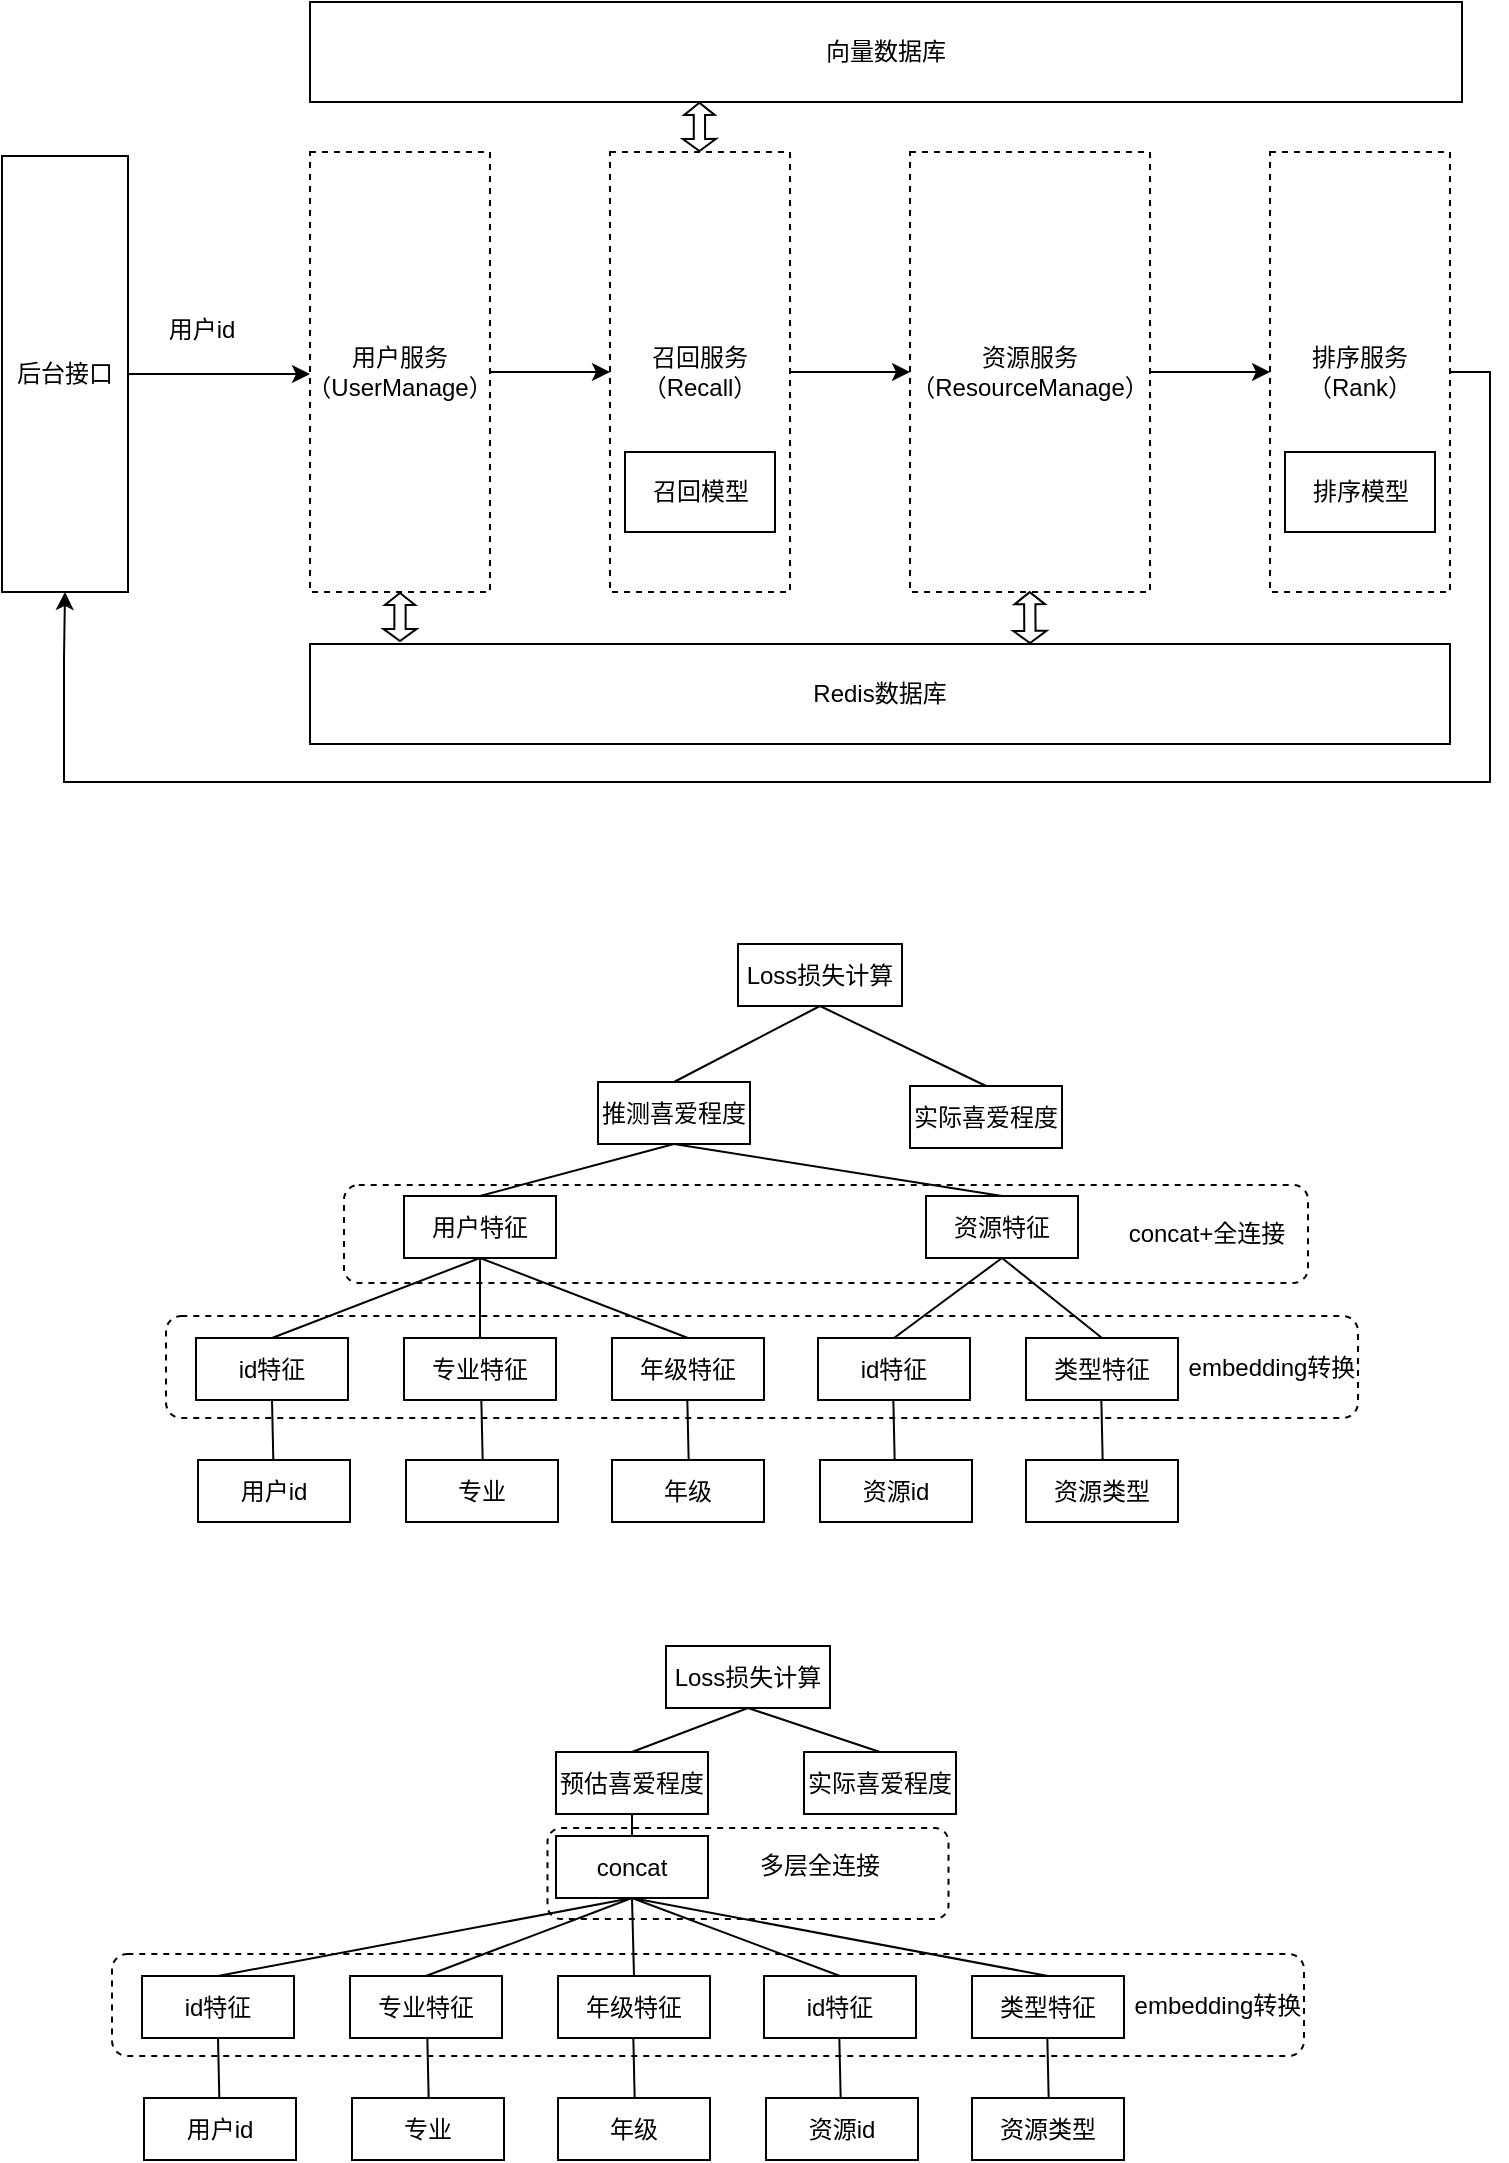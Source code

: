 <mxfile version="20.0.1" type="github">
  <diagram id="Lwo202QxARIkGxvLDYhw" name="第 1 页">
    <mxGraphModel dx="877" dy="454" grid="0" gridSize="10" guides="1" tooltips="1" connect="1" arrows="1" fold="1" page="1" pageScale="1" pageWidth="827" pageHeight="1169" math="0" shadow="0">
      <root>
        <mxCell id="0" />
        <mxCell id="1" parent="0" />
        <mxCell id="vbJLPKbegI0LX4bT1NbD-107" value="" style="rounded=1;whiteSpace=wrap;html=1;dashed=1;" vertex="1" parent="1">
          <mxGeometry x="328.75" y="958" width="200.5" height="45.5" as="geometry" />
        </mxCell>
        <mxCell id="vbJLPKbegI0LX4bT1NbD-64" value="" style="rounded=1;whiteSpace=wrap;html=1;dashed=1;" vertex="1" parent="1">
          <mxGeometry x="227" y="636.5" width="482" height="49" as="geometry" />
        </mxCell>
        <mxCell id="vbJLPKbegI0LX4bT1NbD-62" value="" style="rounded=1;whiteSpace=wrap;html=1;dashed=1;" vertex="1" parent="1">
          <mxGeometry x="138" y="702" width="596" height="51" as="geometry" />
        </mxCell>
        <mxCell id="vbJLPKbegI0LX4bT1NbD-3" value="" style="edgeStyle=orthogonalEdgeStyle;rounded=0;orthogonalLoop=1;jettySize=auto;html=1;" edge="1" parent="1" source="vbJLPKbegI0LX4bT1NbD-1" target="vbJLPKbegI0LX4bT1NbD-2">
          <mxGeometry relative="1" as="geometry" />
        </mxCell>
        <mxCell id="vbJLPKbegI0LX4bT1NbD-1" value="用户服务（UserManage）" style="rounded=0;whiteSpace=wrap;html=1;dashed=1;" vertex="1" parent="1">
          <mxGeometry x="210" y="120" width="90" height="220" as="geometry" />
        </mxCell>
        <mxCell id="vbJLPKbegI0LX4bT1NbD-5" value="" style="edgeStyle=orthogonalEdgeStyle;rounded=0;orthogonalLoop=1;jettySize=auto;html=1;" edge="1" parent="1" source="vbJLPKbegI0LX4bT1NbD-2" target="vbJLPKbegI0LX4bT1NbD-4">
          <mxGeometry relative="1" as="geometry" />
        </mxCell>
        <mxCell id="vbJLPKbegI0LX4bT1NbD-2" value="召回服务（Recall）" style="rounded=0;whiteSpace=wrap;html=1;dashed=1;" vertex="1" parent="1">
          <mxGeometry x="360" y="120" width="90" height="220" as="geometry" />
        </mxCell>
        <mxCell id="vbJLPKbegI0LX4bT1NbD-7" value="" style="edgeStyle=orthogonalEdgeStyle;rounded=0;orthogonalLoop=1;jettySize=auto;html=1;" edge="1" parent="1" source="vbJLPKbegI0LX4bT1NbD-4" target="vbJLPKbegI0LX4bT1NbD-6">
          <mxGeometry relative="1" as="geometry" />
        </mxCell>
        <mxCell id="vbJLPKbegI0LX4bT1NbD-4" value="资源服务（ResourceManage）" style="rounded=0;whiteSpace=wrap;html=1;dashed=1;" vertex="1" parent="1">
          <mxGeometry x="510" y="120" width="120" height="220" as="geometry" />
        </mxCell>
        <mxCell id="vbJLPKbegI0LX4bT1NbD-23" style="edgeStyle=orthogonalEdgeStyle;rounded=0;orthogonalLoop=1;jettySize=auto;html=1;exitX=1;exitY=0.5;exitDx=0;exitDy=0;entryX=0.5;entryY=1;entryDx=0;entryDy=0;" edge="1" parent="1" source="vbJLPKbegI0LX4bT1NbD-6" target="vbJLPKbegI0LX4bT1NbD-21">
          <mxGeometry relative="1" as="geometry">
            <Array as="points">
              <mxPoint x="800" y="230" />
              <mxPoint x="800" y="435" />
              <mxPoint x="87" y="435" />
              <mxPoint x="87" y="373" />
            </Array>
          </mxGeometry>
        </mxCell>
        <mxCell id="vbJLPKbegI0LX4bT1NbD-6" value="排序服务（Rank）" style="rounded=0;whiteSpace=wrap;html=1;dashed=1;" vertex="1" parent="1">
          <mxGeometry x="690" y="120" width="90" height="220" as="geometry" />
        </mxCell>
        <mxCell id="vbJLPKbegI0LX4bT1NbD-13" value="Redis数据库" style="rounded=0;whiteSpace=wrap;html=1;" vertex="1" parent="1">
          <mxGeometry x="210" y="366" width="570" height="50" as="geometry" />
        </mxCell>
        <mxCell id="vbJLPKbegI0LX4bT1NbD-14" value="向量数据库" style="rounded=0;whiteSpace=wrap;html=1;" vertex="1" parent="1">
          <mxGeometry x="210" y="45" width="576" height="50" as="geometry" />
        </mxCell>
        <mxCell id="vbJLPKbegI0LX4bT1NbD-15" value="排序模型" style="rounded=0;whiteSpace=wrap;html=1;" vertex="1" parent="1">
          <mxGeometry x="697.5" y="270" width="75" height="40" as="geometry" />
        </mxCell>
        <mxCell id="vbJLPKbegI0LX4bT1NbD-16" value="召回模型" style="rounded=0;whiteSpace=wrap;html=1;" vertex="1" parent="1">
          <mxGeometry x="367.5" y="270" width="75" height="40" as="geometry" />
        </mxCell>
        <mxCell id="vbJLPKbegI0LX4bT1NbD-17" value="" style="shape=flexArrow;endArrow=classic;startArrow=classic;html=1;rounded=0;entryX=0.5;entryY=1;entryDx=0;entryDy=0;width=5.638;endSize=1.682;endWidth=8.525;startSize=1.682;startWidth=9.982;" edge="1" parent="1" target="vbJLPKbegI0LX4bT1NbD-1">
          <mxGeometry width="100" height="100" relative="1" as="geometry">
            <mxPoint x="255" y="365" as="sourcePoint" />
            <mxPoint x="180" y="340" as="targetPoint" />
          </mxGeometry>
        </mxCell>
        <mxCell id="vbJLPKbegI0LX4bT1NbD-18" value="" style="shape=flexArrow;endArrow=classic;startArrow=classic;html=1;rounded=0;entryX=0.5;entryY=1;entryDx=0;entryDy=0;width=5.638;endSize=1.682;endWidth=8.525;startSize=1.682;startWidth=9.982;" edge="1" parent="1">
          <mxGeometry width="100" height="100" relative="1" as="geometry">
            <mxPoint x="570" y="366" as="sourcePoint" />
            <mxPoint x="569.83" y="339.55" as="targetPoint" />
          </mxGeometry>
        </mxCell>
        <mxCell id="vbJLPKbegI0LX4bT1NbD-19" value="" style="shape=flexArrow;endArrow=classic;startArrow=classic;html=1;rounded=0;exitX=0.079;exitY=0.009;exitDx=0;exitDy=0;exitPerimeter=0;width=5.638;endSize=1.682;endWidth=8.525;startSize=1.682;startWidth=9.982;entryX=0.338;entryY=0.998;entryDx=0;entryDy=0;entryPerimeter=0;" edge="1" parent="1" target="vbJLPKbegI0LX4bT1NbD-14">
          <mxGeometry width="100" height="100" relative="1" as="geometry">
            <mxPoint x="404.74" y="120.0" as="sourcePoint" />
            <mxPoint x="404" y="95" as="targetPoint" />
          </mxGeometry>
        </mxCell>
        <mxCell id="vbJLPKbegI0LX4bT1NbD-22" value="" style="edgeStyle=orthogonalEdgeStyle;rounded=0;orthogonalLoop=1;jettySize=auto;html=1;" edge="1" parent="1" source="vbJLPKbegI0LX4bT1NbD-21" target="vbJLPKbegI0LX4bT1NbD-1">
          <mxGeometry relative="1" as="geometry">
            <Array as="points">
              <mxPoint x="118" y="230" />
              <mxPoint x="118" y="230" />
            </Array>
          </mxGeometry>
        </mxCell>
        <mxCell id="vbJLPKbegI0LX4bT1NbD-21" value="后台接口" style="rounded=0;whiteSpace=wrap;html=1;" vertex="1" parent="1">
          <mxGeometry x="56" y="122" width="63" height="218" as="geometry" />
        </mxCell>
        <mxCell id="vbJLPKbegI0LX4bT1NbD-24" value="用户id" style="text;html=1;strokeColor=none;fillColor=none;align=center;verticalAlign=middle;whiteSpace=wrap;rounded=0;" vertex="1" parent="1">
          <mxGeometry x="126" y="194" width="60" height="30" as="geometry" />
        </mxCell>
        <mxCell id="vbJLPKbegI0LX4bT1NbD-26" value="用户id" style="rounded=0;whiteSpace=wrap;html=1;" vertex="1" parent="1">
          <mxGeometry x="154" y="774" width="76" height="31" as="geometry" />
        </mxCell>
        <mxCell id="vbJLPKbegI0LX4bT1NbD-28" value="id特征" style="rounded=0;whiteSpace=wrap;html=1;" vertex="1" parent="1">
          <mxGeometry x="464" y="713" width="76" height="31" as="geometry" />
        </mxCell>
        <mxCell id="vbJLPKbegI0LX4bT1NbD-29" value="id特征" style="rounded=0;whiteSpace=wrap;html=1;" vertex="1" parent="1">
          <mxGeometry x="153" y="713" width="76" height="31" as="geometry" />
        </mxCell>
        <mxCell id="vbJLPKbegI0LX4bT1NbD-30" value="专业" style="rounded=0;whiteSpace=wrap;html=1;" vertex="1" parent="1">
          <mxGeometry x="258" y="774" width="76" height="31" as="geometry" />
        </mxCell>
        <mxCell id="vbJLPKbegI0LX4bT1NbD-31" value="年级" style="rounded=0;whiteSpace=wrap;html=1;" vertex="1" parent="1">
          <mxGeometry x="361" y="774" width="76" height="31" as="geometry" />
        </mxCell>
        <mxCell id="vbJLPKbegI0LX4bT1NbD-32" value="资源id" style="rounded=0;whiteSpace=wrap;html=1;" vertex="1" parent="1">
          <mxGeometry x="465" y="774" width="76" height="31" as="geometry" />
        </mxCell>
        <mxCell id="vbJLPKbegI0LX4bT1NbD-33" value="资源类型" style="rounded=0;whiteSpace=wrap;html=1;" vertex="1" parent="1">
          <mxGeometry x="568" y="774" width="76" height="31" as="geometry" />
        </mxCell>
        <mxCell id="vbJLPKbegI0LX4bT1NbD-34" value="专业特征" style="rounded=0;whiteSpace=wrap;html=1;" vertex="1" parent="1">
          <mxGeometry x="257" y="713" width="76" height="31" as="geometry" />
        </mxCell>
        <mxCell id="vbJLPKbegI0LX4bT1NbD-35" value="年级特征" style="rounded=0;whiteSpace=wrap;html=1;" vertex="1" parent="1">
          <mxGeometry x="361" y="713" width="76" height="31" as="geometry" />
        </mxCell>
        <mxCell id="vbJLPKbegI0LX4bT1NbD-36" value="类型特征" style="rounded=0;whiteSpace=wrap;html=1;" vertex="1" parent="1">
          <mxGeometry x="568" y="713" width="76" height="31" as="geometry" />
        </mxCell>
        <mxCell id="vbJLPKbegI0LX4bT1NbD-37" value="用户特征" style="rounded=0;whiteSpace=wrap;html=1;" vertex="1" parent="1">
          <mxGeometry x="257" y="642" width="76" height="31" as="geometry" />
        </mxCell>
        <mxCell id="vbJLPKbegI0LX4bT1NbD-38" value="资源特征" style="rounded=0;whiteSpace=wrap;html=1;" vertex="1" parent="1">
          <mxGeometry x="518" y="642" width="76" height="31" as="geometry" />
        </mxCell>
        <mxCell id="vbJLPKbegI0LX4bT1NbD-40" value="" style="endArrow=none;html=1;rounded=0;entryX=0.5;entryY=1;entryDx=0;entryDy=0;exitX=0.5;exitY=0;exitDx=0;exitDy=0;" edge="1" parent="1" source="vbJLPKbegI0LX4bT1NbD-29" target="vbJLPKbegI0LX4bT1NbD-37">
          <mxGeometry width="50" height="50" relative="1" as="geometry">
            <mxPoint x="464" y="685" as="sourcePoint" />
            <mxPoint x="514" y="635" as="targetPoint" />
          </mxGeometry>
        </mxCell>
        <mxCell id="vbJLPKbegI0LX4bT1NbD-42" value="" style="endArrow=none;html=1;rounded=0;entryX=0.5;entryY=1;entryDx=0;entryDy=0;" edge="1" parent="1" source="vbJLPKbegI0LX4bT1NbD-26" target="vbJLPKbegI0LX4bT1NbD-29">
          <mxGeometry width="50" height="50" relative="1" as="geometry">
            <mxPoint x="201" y="723" as="sourcePoint" />
            <mxPoint x="305" y="683.0" as="targetPoint" />
          </mxGeometry>
        </mxCell>
        <mxCell id="vbJLPKbegI0LX4bT1NbD-43" value="" style="endArrow=none;html=1;rounded=0;entryX=0.5;entryY=1;entryDx=0;entryDy=0;" edge="1" parent="1">
          <mxGeometry width="50" height="50" relative="1" as="geometry">
            <mxPoint x="296.329" y="774" as="sourcePoint" />
            <mxPoint x="295.67" y="744" as="targetPoint" />
          </mxGeometry>
        </mxCell>
        <mxCell id="vbJLPKbegI0LX4bT1NbD-44" value="" style="endArrow=none;html=1;rounded=0;entryX=0.5;entryY=1;entryDx=0;entryDy=0;" edge="1" parent="1">
          <mxGeometry width="50" height="50" relative="1" as="geometry">
            <mxPoint x="399.329" y="774" as="sourcePoint" />
            <mxPoint x="398.67" y="744" as="targetPoint" />
          </mxGeometry>
        </mxCell>
        <mxCell id="vbJLPKbegI0LX4bT1NbD-46" value="" style="endArrow=none;html=1;rounded=0;entryX=0.5;entryY=1;entryDx=0;entryDy=0;" edge="1" parent="1">
          <mxGeometry width="50" height="50" relative="1" as="geometry">
            <mxPoint x="502.329" y="774" as="sourcePoint" />
            <mxPoint x="501.67" y="744" as="targetPoint" />
          </mxGeometry>
        </mxCell>
        <mxCell id="vbJLPKbegI0LX4bT1NbD-49" value="" style="endArrow=none;html=1;rounded=0;entryX=0.5;entryY=1;entryDx=0;entryDy=0;" edge="1" parent="1">
          <mxGeometry width="50" height="50" relative="1" as="geometry">
            <mxPoint x="606.329" y="774" as="sourcePoint" />
            <mxPoint x="605.67" y="744" as="targetPoint" />
          </mxGeometry>
        </mxCell>
        <mxCell id="vbJLPKbegI0LX4bT1NbD-50" value="" style="endArrow=none;html=1;rounded=0;entryX=0.5;entryY=1;entryDx=0;entryDy=0;exitX=0.5;exitY=0;exitDx=0;exitDy=0;" edge="1" parent="1" source="vbJLPKbegI0LX4bT1NbD-34" target="vbJLPKbegI0LX4bT1NbD-37">
          <mxGeometry width="50" height="50" relative="1" as="geometry">
            <mxPoint x="201" y="723" as="sourcePoint" />
            <mxPoint x="305" y="683" as="targetPoint" />
          </mxGeometry>
        </mxCell>
        <mxCell id="vbJLPKbegI0LX4bT1NbD-51" value="" style="endArrow=none;html=1;rounded=0;entryX=0.5;entryY=1;entryDx=0;entryDy=0;exitX=0.5;exitY=0;exitDx=0;exitDy=0;" edge="1" parent="1" source="vbJLPKbegI0LX4bT1NbD-35" target="vbJLPKbegI0LX4bT1NbD-37">
          <mxGeometry width="50" height="50" relative="1" as="geometry">
            <mxPoint x="211" y="733" as="sourcePoint" />
            <mxPoint x="315" y="693" as="targetPoint" />
          </mxGeometry>
        </mxCell>
        <mxCell id="vbJLPKbegI0LX4bT1NbD-52" value="" style="endArrow=none;html=1;rounded=0;entryX=0.5;entryY=1;entryDx=0;entryDy=0;exitX=0.5;exitY=0;exitDx=0;exitDy=0;" edge="1" parent="1" source="vbJLPKbegI0LX4bT1NbD-28" target="vbJLPKbegI0LX4bT1NbD-38">
          <mxGeometry width="50" height="50" relative="1" as="geometry">
            <mxPoint x="221" y="743" as="sourcePoint" />
            <mxPoint x="325" y="703" as="targetPoint" />
          </mxGeometry>
        </mxCell>
        <mxCell id="vbJLPKbegI0LX4bT1NbD-53" value="" style="endArrow=none;html=1;rounded=0;entryX=0.5;entryY=0;entryDx=0;entryDy=0;exitX=0.5;exitY=1;exitDx=0;exitDy=0;" edge="1" parent="1" source="vbJLPKbegI0LX4bT1NbD-38" target="vbJLPKbegI0LX4bT1NbD-36">
          <mxGeometry width="50" height="50" relative="1" as="geometry">
            <mxPoint x="231" y="753" as="sourcePoint" />
            <mxPoint x="335" y="713" as="targetPoint" />
          </mxGeometry>
        </mxCell>
        <mxCell id="vbJLPKbegI0LX4bT1NbD-54" value="" style="endArrow=none;html=1;rounded=0;entryX=0.5;entryY=0;entryDx=0;entryDy=0;exitX=0.5;exitY=1;exitDx=0;exitDy=0;" edge="1" parent="1" source="vbJLPKbegI0LX4bT1NbD-55" target="vbJLPKbegI0LX4bT1NbD-37">
          <mxGeometry width="50" height="50" relative="1" as="geometry">
            <mxPoint x="385" y="585" as="sourcePoint" />
            <mxPoint x="345" y="723" as="targetPoint" />
          </mxGeometry>
        </mxCell>
        <mxCell id="vbJLPKbegI0LX4bT1NbD-55" value="推测喜爱程度" style="rounded=0;whiteSpace=wrap;html=1;" vertex="1" parent="1">
          <mxGeometry x="354" y="585" width="76" height="31" as="geometry" />
        </mxCell>
        <mxCell id="vbJLPKbegI0LX4bT1NbD-56" value="实际喜爱程度" style="rounded=0;whiteSpace=wrap;html=1;" vertex="1" parent="1">
          <mxGeometry x="510" y="587" width="76" height="31" as="geometry" />
        </mxCell>
        <mxCell id="vbJLPKbegI0LX4bT1NbD-57" value="" style="endArrow=none;html=1;rounded=0;entryX=0.5;entryY=0;entryDx=0;entryDy=0;exitX=0.5;exitY=1;exitDx=0;exitDy=0;" edge="1" parent="1" source="vbJLPKbegI0LX4bT1NbD-55" target="vbJLPKbegI0LX4bT1NbD-38">
          <mxGeometry width="50" height="50" relative="1" as="geometry">
            <mxPoint x="405" y="590" as="sourcePoint" />
            <mxPoint x="305" y="652" as="targetPoint" />
          </mxGeometry>
        </mxCell>
        <mxCell id="vbJLPKbegI0LX4bT1NbD-59" value="" style="endArrow=none;html=1;rounded=0;exitX=0.5;exitY=0;exitDx=0;exitDy=0;entryX=0.5;entryY=1;entryDx=0;entryDy=0;" edge="1" parent="1" source="vbJLPKbegI0LX4bT1NbD-55" target="vbJLPKbegI0LX4bT1NbD-61">
          <mxGeometry width="50" height="50" relative="1" as="geometry">
            <mxPoint x="425" y="610" as="sourcePoint" />
            <mxPoint x="470" y="532" as="targetPoint" />
          </mxGeometry>
        </mxCell>
        <mxCell id="vbJLPKbegI0LX4bT1NbD-60" value="" style="endArrow=none;html=1;rounded=0;entryX=0.5;entryY=0;entryDx=0;entryDy=0;exitX=0.5;exitY=1;exitDx=0;exitDy=0;" edge="1" parent="1" source="vbJLPKbegI0LX4bT1NbD-61" target="vbJLPKbegI0LX4bT1NbD-56">
          <mxGeometry width="50" height="50" relative="1" as="geometry">
            <mxPoint x="524" y="533" as="sourcePoint" />
            <mxPoint x="480" y="542" as="targetPoint" />
          </mxGeometry>
        </mxCell>
        <mxCell id="vbJLPKbegI0LX4bT1NbD-61" value="Loss损失计算" style="rounded=0;whiteSpace=wrap;html=1;" vertex="1" parent="1">
          <mxGeometry x="424" y="516" width="82" height="31" as="geometry" />
        </mxCell>
        <mxCell id="vbJLPKbegI0LX4bT1NbD-65" value="concat+全连接" style="text;html=1;strokeColor=none;fillColor=none;align=center;verticalAlign=middle;whiteSpace=wrap;rounded=0;dashed=1;" vertex="1" parent="1">
          <mxGeometry x="615" y="646" width="87" height="30" as="geometry" />
        </mxCell>
        <mxCell id="vbJLPKbegI0LX4bT1NbD-67" value="embedding转换" style="text;html=1;strokeColor=none;fillColor=none;align=center;verticalAlign=middle;whiteSpace=wrap;rounded=0;dashed=1;" vertex="1" parent="1">
          <mxGeometry x="648" y="713" width="86" height="30" as="geometry" />
        </mxCell>
        <mxCell id="vbJLPKbegI0LX4bT1NbD-68" value="" style="rounded=1;whiteSpace=wrap;html=1;dashed=1;" vertex="1" parent="1">
          <mxGeometry x="111" y="1021" width="596" height="51" as="geometry" />
        </mxCell>
        <mxCell id="vbJLPKbegI0LX4bT1NbD-69" value="用户id" style="rounded=0;whiteSpace=wrap;html=1;" vertex="1" parent="1">
          <mxGeometry x="127" y="1093" width="76" height="31" as="geometry" />
        </mxCell>
        <mxCell id="vbJLPKbegI0LX4bT1NbD-97" style="edgeStyle=none;rounded=0;orthogonalLoop=1;jettySize=auto;html=1;exitX=0.5;exitY=0;exitDx=0;exitDy=0;endArrow=none;endFill=0;startArrow=none;" edge="1" parent="1" source="vbJLPKbegI0LX4bT1NbD-85">
          <mxGeometry relative="1" as="geometry">
            <mxPoint x="370.962" y="963.58" as="targetPoint" />
          </mxGeometry>
        </mxCell>
        <mxCell id="vbJLPKbegI0LX4bT1NbD-106" style="edgeStyle=none;rounded=0;orthogonalLoop=1;jettySize=auto;html=1;exitX=0.5;exitY=0;exitDx=0;exitDy=0;entryX=0.5;entryY=1;entryDx=0;entryDy=0;endArrow=none;endFill=0;" edge="1" parent="1" source="vbJLPKbegI0LX4bT1NbD-70" target="vbJLPKbegI0LX4bT1NbD-85">
          <mxGeometry relative="1" as="geometry" />
        </mxCell>
        <mxCell id="vbJLPKbegI0LX4bT1NbD-70" value="id特征" style="rounded=0;whiteSpace=wrap;html=1;" vertex="1" parent="1">
          <mxGeometry x="437" y="1032" width="76" height="31" as="geometry" />
        </mxCell>
        <mxCell id="vbJLPKbegI0LX4bT1NbD-71" value="id特征" style="rounded=0;whiteSpace=wrap;html=1;" vertex="1" parent="1">
          <mxGeometry x="126" y="1032" width="76" height="31" as="geometry" />
        </mxCell>
        <mxCell id="vbJLPKbegI0LX4bT1NbD-72" value="专业" style="rounded=0;whiteSpace=wrap;html=1;" vertex="1" parent="1">
          <mxGeometry x="231" y="1093" width="76" height="31" as="geometry" />
        </mxCell>
        <mxCell id="vbJLPKbegI0LX4bT1NbD-73" value="年级" style="rounded=0;whiteSpace=wrap;html=1;" vertex="1" parent="1">
          <mxGeometry x="334" y="1093" width="76" height="31" as="geometry" />
        </mxCell>
        <mxCell id="vbJLPKbegI0LX4bT1NbD-74" value="资源id" style="rounded=0;whiteSpace=wrap;html=1;" vertex="1" parent="1">
          <mxGeometry x="438" y="1093" width="76" height="31" as="geometry" />
        </mxCell>
        <mxCell id="vbJLPKbegI0LX4bT1NbD-75" value="资源类型" style="rounded=0;whiteSpace=wrap;html=1;" vertex="1" parent="1">
          <mxGeometry x="541" y="1093" width="76" height="31" as="geometry" />
        </mxCell>
        <mxCell id="vbJLPKbegI0LX4bT1NbD-92" style="rounded=0;orthogonalLoop=1;jettySize=auto;html=1;exitX=0.5;exitY=0;exitDx=0;exitDy=0;entryX=0.5;entryY=1;entryDx=0;entryDy=0;endArrow=none;endFill=0;" edge="1" parent="1" source="vbJLPKbegI0LX4bT1NbD-76" target="vbJLPKbegI0LX4bT1NbD-85">
          <mxGeometry relative="1" as="geometry" />
        </mxCell>
        <mxCell id="vbJLPKbegI0LX4bT1NbD-76" value="专业特征" style="rounded=0;whiteSpace=wrap;html=1;" vertex="1" parent="1">
          <mxGeometry x="230" y="1032" width="76" height="31" as="geometry" />
        </mxCell>
        <mxCell id="vbJLPKbegI0LX4bT1NbD-96" style="edgeStyle=none;rounded=0;orthogonalLoop=1;jettySize=auto;html=1;exitX=0.5;exitY=0;exitDx=0;exitDy=0;entryX=0.5;entryY=1;entryDx=0;entryDy=0;endArrow=none;endFill=0;" edge="1" parent="1" source="vbJLPKbegI0LX4bT1NbD-77" target="vbJLPKbegI0LX4bT1NbD-85">
          <mxGeometry relative="1" as="geometry" />
        </mxCell>
        <mxCell id="vbJLPKbegI0LX4bT1NbD-77" value="年级特征" style="rounded=0;whiteSpace=wrap;html=1;" vertex="1" parent="1">
          <mxGeometry x="334" y="1032" width="76" height="31" as="geometry" />
        </mxCell>
        <mxCell id="vbJLPKbegI0LX4bT1NbD-98" style="edgeStyle=none;rounded=0;orthogonalLoop=1;jettySize=auto;html=1;exitX=0.5;exitY=0;exitDx=0;exitDy=0;entryX=0.5;entryY=1;entryDx=0;entryDy=0;endArrow=none;endFill=0;" edge="1" parent="1" source="vbJLPKbegI0LX4bT1NbD-78" target="vbJLPKbegI0LX4bT1NbD-85">
          <mxGeometry relative="1" as="geometry" />
        </mxCell>
        <mxCell id="vbJLPKbegI0LX4bT1NbD-78" value="类型特征" style="rounded=0;whiteSpace=wrap;html=1;" vertex="1" parent="1">
          <mxGeometry x="541" y="1032" width="76" height="31" as="geometry" />
        </mxCell>
        <mxCell id="vbJLPKbegI0LX4bT1NbD-79" value="" style="endArrow=none;html=1;rounded=0;entryX=0.5;entryY=1;entryDx=0;entryDy=0;" edge="1" parent="1" source="vbJLPKbegI0LX4bT1NbD-69" target="vbJLPKbegI0LX4bT1NbD-71">
          <mxGeometry width="50" height="50" relative="1" as="geometry">
            <mxPoint x="174" y="1042" as="sourcePoint" />
            <mxPoint x="278" y="1002.0" as="targetPoint" />
          </mxGeometry>
        </mxCell>
        <mxCell id="vbJLPKbegI0LX4bT1NbD-80" value="" style="endArrow=none;html=1;rounded=0;entryX=0.5;entryY=1;entryDx=0;entryDy=0;" edge="1" parent="1">
          <mxGeometry width="50" height="50" relative="1" as="geometry">
            <mxPoint x="269.329" y="1093" as="sourcePoint" />
            <mxPoint x="268.67" y="1063" as="targetPoint" />
          </mxGeometry>
        </mxCell>
        <mxCell id="vbJLPKbegI0LX4bT1NbD-81" value="" style="endArrow=none;html=1;rounded=0;entryX=0.5;entryY=1;entryDx=0;entryDy=0;" edge="1" parent="1">
          <mxGeometry width="50" height="50" relative="1" as="geometry">
            <mxPoint x="372.329" y="1093" as="sourcePoint" />
            <mxPoint x="371.67" y="1063" as="targetPoint" />
          </mxGeometry>
        </mxCell>
        <mxCell id="vbJLPKbegI0LX4bT1NbD-82" value="" style="endArrow=none;html=1;rounded=0;entryX=0.5;entryY=1;entryDx=0;entryDy=0;" edge="1" parent="1">
          <mxGeometry width="50" height="50" relative="1" as="geometry">
            <mxPoint x="475.329" y="1093" as="sourcePoint" />
            <mxPoint x="474.67" y="1063" as="targetPoint" />
          </mxGeometry>
        </mxCell>
        <mxCell id="vbJLPKbegI0LX4bT1NbD-83" value="" style="endArrow=none;html=1;rounded=0;entryX=0.5;entryY=1;entryDx=0;entryDy=0;" edge="1" parent="1">
          <mxGeometry width="50" height="50" relative="1" as="geometry">
            <mxPoint x="579.329" y="1093" as="sourcePoint" />
            <mxPoint x="578.67" y="1063" as="targetPoint" />
          </mxGeometry>
        </mxCell>
        <mxCell id="vbJLPKbegI0LX4bT1NbD-84" value="embedding转换" style="text;html=1;strokeColor=none;fillColor=none;align=center;verticalAlign=middle;whiteSpace=wrap;rounded=0;dashed=1;" vertex="1" parent="1">
          <mxGeometry x="621" y="1032" width="86" height="30" as="geometry" />
        </mxCell>
        <mxCell id="vbJLPKbegI0LX4bT1NbD-102" style="edgeStyle=none;rounded=0;orthogonalLoop=1;jettySize=auto;html=1;exitX=0.5;exitY=0;exitDx=0;exitDy=0;entryX=0.5;entryY=1;entryDx=0;entryDy=0;endArrow=none;endFill=0;" edge="1" parent="1" source="vbJLPKbegI0LX4bT1NbD-85" target="vbJLPKbegI0LX4bT1NbD-99">
          <mxGeometry relative="1" as="geometry" />
        </mxCell>
        <mxCell id="vbJLPKbegI0LX4bT1NbD-87" value="" style="endArrow=none;html=1;rounded=0;exitX=0.5;exitY=0;exitDx=0;exitDy=0;entryX=0.5;entryY=1;entryDx=0;entryDy=0;" edge="1" parent="1" source="vbJLPKbegI0LX4bT1NbD-71" target="vbJLPKbegI0LX4bT1NbD-85">
          <mxGeometry width="50" height="50" relative="1" as="geometry">
            <mxPoint x="419" y="994" as="sourcePoint" />
            <mxPoint x="469" y="944" as="targetPoint" />
          </mxGeometry>
        </mxCell>
        <mxCell id="vbJLPKbegI0LX4bT1NbD-104" style="edgeStyle=none;rounded=0;orthogonalLoop=1;jettySize=auto;html=1;exitX=0.5;exitY=0;exitDx=0;exitDy=0;entryX=0.5;entryY=1;entryDx=0;entryDy=0;endArrow=none;endFill=0;" edge="1" parent="1" source="vbJLPKbegI0LX4bT1NbD-99" target="vbJLPKbegI0LX4bT1NbD-101">
          <mxGeometry relative="1" as="geometry" />
        </mxCell>
        <mxCell id="vbJLPKbegI0LX4bT1NbD-99" value="预估喜爱程度" style="rounded=0;whiteSpace=wrap;html=1;" vertex="1" parent="1">
          <mxGeometry x="333" y="920" width="76" height="31" as="geometry" />
        </mxCell>
        <mxCell id="vbJLPKbegI0LX4bT1NbD-103" style="edgeStyle=none;rounded=0;orthogonalLoop=1;jettySize=auto;html=1;exitX=0.5;exitY=0;exitDx=0;exitDy=0;entryX=0.5;entryY=1;entryDx=0;entryDy=0;endArrow=none;endFill=0;" edge="1" parent="1" source="vbJLPKbegI0LX4bT1NbD-100" target="vbJLPKbegI0LX4bT1NbD-101">
          <mxGeometry relative="1" as="geometry" />
        </mxCell>
        <mxCell id="vbJLPKbegI0LX4bT1NbD-100" value="实际喜爱程度" style="rounded=0;whiteSpace=wrap;html=1;" vertex="1" parent="1">
          <mxGeometry x="457" y="920" width="76" height="31" as="geometry" />
        </mxCell>
        <mxCell id="vbJLPKbegI0LX4bT1NbD-101" value="Loss损失计算" style="rounded=0;whiteSpace=wrap;html=1;" vertex="1" parent="1">
          <mxGeometry x="388" y="867" width="82" height="31" as="geometry" />
        </mxCell>
        <mxCell id="vbJLPKbegI0LX4bT1NbD-85" value="concat" style="rounded=0;whiteSpace=wrap;html=1;" vertex="1" parent="1">
          <mxGeometry x="333" y="962" width="76" height="31" as="geometry" />
        </mxCell>
        <mxCell id="vbJLPKbegI0LX4bT1NbD-108" value="多层全连接" style="text;html=1;strokeColor=none;fillColor=none;align=center;verticalAlign=middle;whiteSpace=wrap;rounded=0;dashed=1;" vertex="1" parent="1">
          <mxGeometry x="422" y="962" width="86" height="30" as="geometry" />
        </mxCell>
      </root>
    </mxGraphModel>
  </diagram>
</mxfile>
